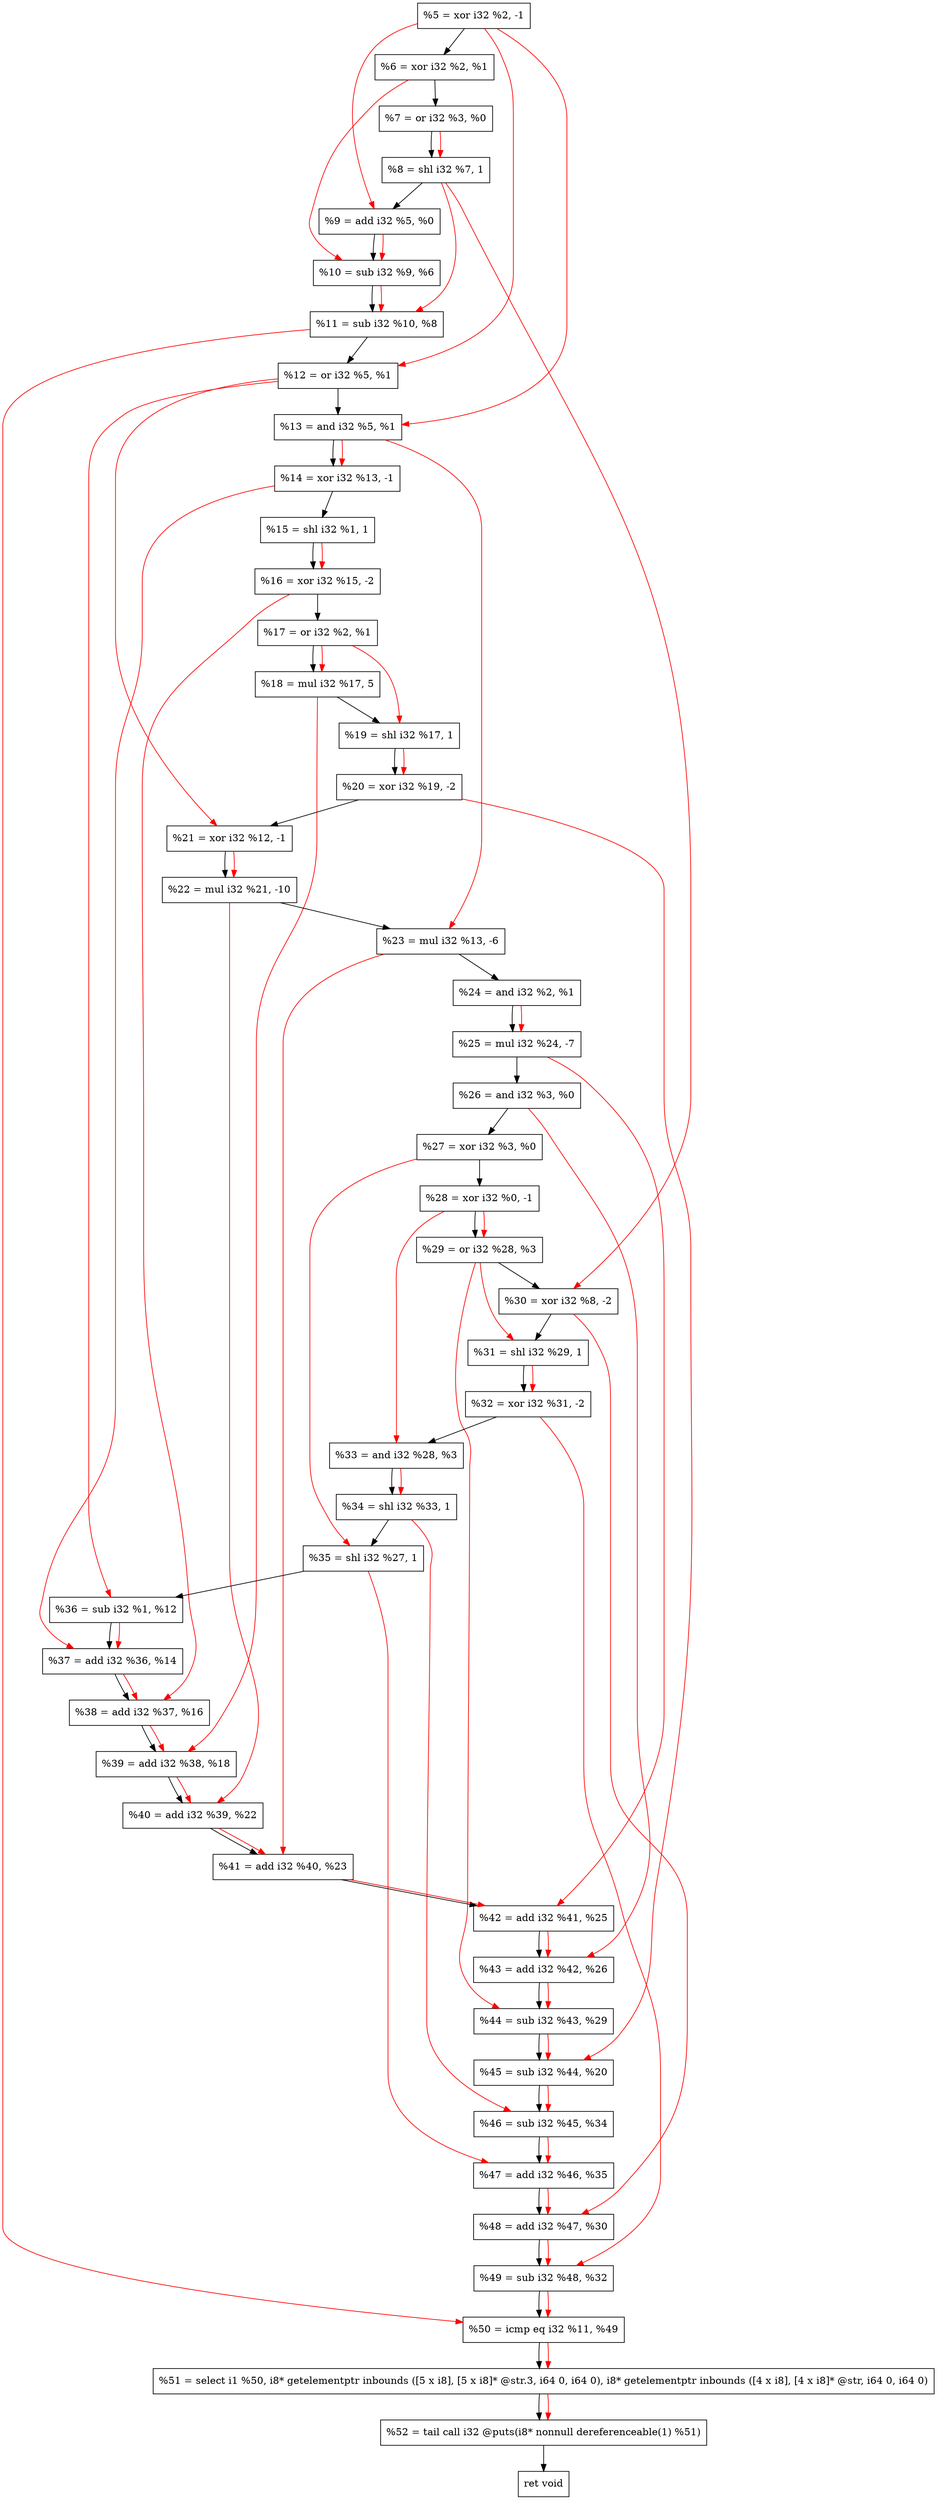 digraph "DFG for'crackme' function" {
	Node0x52fd30[shape=record, label="  %5 = xor i32 %2, -1"];
	Node0x52fda0[shape=record, label="  %6 = xor i32 %2, %1"];
	Node0x52fe10[shape=record, label="  %7 = or i32 %3, %0"];
	Node0x52feb0[shape=record, label="  %8 = shl i32 %7, 1"];
	Node0x52ff20[shape=record, label="  %9 = add i32 %5, %0"];
	Node0x52ff90[shape=record, label="  %10 = sub i32 %9, %6"];
	Node0x530000[shape=record, label="  %11 = sub i32 %10, %8"];
	Node0x530070[shape=record, label="  %12 = or i32 %5, %1"];
	Node0x5300e0[shape=record, label="  %13 = and i32 %5, %1"];
	Node0x530150[shape=record, label="  %14 = xor i32 %13, -1"];
	Node0x5301c0[shape=record, label="  %15 = shl i32 %1, 1"];
	Node0x530260[shape=record, label="  %16 = xor i32 %15, -2"];
	Node0x5302d0[shape=record, label="  %17 = or i32 %2, %1"];
	Node0x530370[shape=record, label="  %18 = mul i32 %17, 5"];
	Node0x5303e0[shape=record, label="  %19 = shl i32 %17, 1"];
	Node0x530450[shape=record, label="  %20 = xor i32 %19, -2"];
	Node0x5304c0[shape=record, label="  %21 = xor i32 %12, -1"];
	Node0x530560[shape=record, label="  %22 = mul i32 %21, -10"];
	Node0x530600[shape=record, label="  %23 = mul i32 %13, -6"];
	Node0x530670[shape=record, label="  %24 = and i32 %2, %1"];
	Node0x530710[shape=record, label="  %25 = mul i32 %24, -7"];
	Node0x530780[shape=record, label="  %26 = and i32 %3, %0"];
	Node0x5307f0[shape=record, label="  %27 = xor i32 %3, %0"];
	Node0x530860[shape=record, label="  %28 = xor i32 %0, -1"];
	Node0x5308d0[shape=record, label="  %29 = or i32 %28, %3"];
	Node0x530940[shape=record, label="  %30 = xor i32 %8, -2"];
	Node0x5309b0[shape=record, label="  %31 = shl i32 %29, 1"];
	Node0x530a20[shape=record, label="  %32 = xor i32 %31, -2"];
	Node0x530ca0[shape=record, label="  %33 = and i32 %28, %3"];
	Node0x530d10[shape=record, label="  %34 = shl i32 %33, 1"];
	Node0x530d80[shape=record, label="  %35 = shl i32 %27, 1"];
	Node0x530df0[shape=record, label="  %36 = sub i32 %1, %12"];
	Node0x530e60[shape=record, label="  %37 = add i32 %36, %14"];
	Node0x530ed0[shape=record, label="  %38 = add i32 %37, %16"];
	Node0x530f40[shape=record, label="  %39 = add i32 %38, %18"];
	Node0x530fb0[shape=record, label="  %40 = add i32 %39, %22"];
	Node0x531020[shape=record, label="  %41 = add i32 %40, %23"];
	Node0x531090[shape=record, label="  %42 = add i32 %41, %25"];
	Node0x531100[shape=record, label="  %43 = add i32 %42, %26"];
	Node0x531170[shape=record, label="  %44 = sub i32 %43, %29"];
	Node0x5311e0[shape=record, label="  %45 = sub i32 %44, %20"];
	Node0x531250[shape=record, label="  %46 = sub i32 %45, %34"];
	Node0x5312c0[shape=record, label="  %47 = add i32 %46, %35"];
	Node0x531330[shape=record, label="  %48 = add i32 %47, %30"];
	Node0x5313a0[shape=record, label="  %49 = sub i32 %48, %32"];
	Node0x531410[shape=record, label="  %50 = icmp eq i32 %11, %49"];
	Node0x4d0268[shape=record, label="  %51 = select i1 %50, i8* getelementptr inbounds ([5 x i8], [5 x i8]* @str.3, i64 0, i64 0), i8* getelementptr inbounds ([4 x i8], [4 x i8]* @str, i64 0, i64 0)"];
	Node0x5318b0[shape=record, label="  %52 = tail call i32 @puts(i8* nonnull dereferenceable(1) %51)"];
	Node0x531900[shape=record, label="  ret void"];
	Node0x52fd30 -> Node0x52fda0;
	Node0x52fda0 -> Node0x52fe10;
	Node0x52fe10 -> Node0x52feb0;
	Node0x52feb0 -> Node0x52ff20;
	Node0x52ff20 -> Node0x52ff90;
	Node0x52ff90 -> Node0x530000;
	Node0x530000 -> Node0x530070;
	Node0x530070 -> Node0x5300e0;
	Node0x5300e0 -> Node0x530150;
	Node0x530150 -> Node0x5301c0;
	Node0x5301c0 -> Node0x530260;
	Node0x530260 -> Node0x5302d0;
	Node0x5302d0 -> Node0x530370;
	Node0x530370 -> Node0x5303e0;
	Node0x5303e0 -> Node0x530450;
	Node0x530450 -> Node0x5304c0;
	Node0x5304c0 -> Node0x530560;
	Node0x530560 -> Node0x530600;
	Node0x530600 -> Node0x530670;
	Node0x530670 -> Node0x530710;
	Node0x530710 -> Node0x530780;
	Node0x530780 -> Node0x5307f0;
	Node0x5307f0 -> Node0x530860;
	Node0x530860 -> Node0x5308d0;
	Node0x5308d0 -> Node0x530940;
	Node0x530940 -> Node0x5309b0;
	Node0x5309b0 -> Node0x530a20;
	Node0x530a20 -> Node0x530ca0;
	Node0x530ca0 -> Node0x530d10;
	Node0x530d10 -> Node0x530d80;
	Node0x530d80 -> Node0x530df0;
	Node0x530df0 -> Node0x530e60;
	Node0x530e60 -> Node0x530ed0;
	Node0x530ed0 -> Node0x530f40;
	Node0x530f40 -> Node0x530fb0;
	Node0x530fb0 -> Node0x531020;
	Node0x531020 -> Node0x531090;
	Node0x531090 -> Node0x531100;
	Node0x531100 -> Node0x531170;
	Node0x531170 -> Node0x5311e0;
	Node0x5311e0 -> Node0x531250;
	Node0x531250 -> Node0x5312c0;
	Node0x5312c0 -> Node0x531330;
	Node0x531330 -> Node0x5313a0;
	Node0x5313a0 -> Node0x531410;
	Node0x531410 -> Node0x4d0268;
	Node0x4d0268 -> Node0x5318b0;
	Node0x5318b0 -> Node0x531900;
edge [color=red]
	Node0x52fe10 -> Node0x52feb0;
	Node0x52fd30 -> Node0x52ff20;
	Node0x52ff20 -> Node0x52ff90;
	Node0x52fda0 -> Node0x52ff90;
	Node0x52ff90 -> Node0x530000;
	Node0x52feb0 -> Node0x530000;
	Node0x52fd30 -> Node0x530070;
	Node0x52fd30 -> Node0x5300e0;
	Node0x5300e0 -> Node0x530150;
	Node0x5301c0 -> Node0x530260;
	Node0x5302d0 -> Node0x530370;
	Node0x5302d0 -> Node0x5303e0;
	Node0x5303e0 -> Node0x530450;
	Node0x530070 -> Node0x5304c0;
	Node0x5304c0 -> Node0x530560;
	Node0x5300e0 -> Node0x530600;
	Node0x530670 -> Node0x530710;
	Node0x530860 -> Node0x5308d0;
	Node0x52feb0 -> Node0x530940;
	Node0x5308d0 -> Node0x5309b0;
	Node0x5309b0 -> Node0x530a20;
	Node0x530860 -> Node0x530ca0;
	Node0x530ca0 -> Node0x530d10;
	Node0x5307f0 -> Node0x530d80;
	Node0x530070 -> Node0x530df0;
	Node0x530df0 -> Node0x530e60;
	Node0x530150 -> Node0x530e60;
	Node0x530e60 -> Node0x530ed0;
	Node0x530260 -> Node0x530ed0;
	Node0x530ed0 -> Node0x530f40;
	Node0x530370 -> Node0x530f40;
	Node0x530f40 -> Node0x530fb0;
	Node0x530560 -> Node0x530fb0;
	Node0x530fb0 -> Node0x531020;
	Node0x530600 -> Node0x531020;
	Node0x531020 -> Node0x531090;
	Node0x530710 -> Node0x531090;
	Node0x531090 -> Node0x531100;
	Node0x530780 -> Node0x531100;
	Node0x531100 -> Node0x531170;
	Node0x5308d0 -> Node0x531170;
	Node0x531170 -> Node0x5311e0;
	Node0x530450 -> Node0x5311e0;
	Node0x5311e0 -> Node0x531250;
	Node0x530d10 -> Node0x531250;
	Node0x531250 -> Node0x5312c0;
	Node0x530d80 -> Node0x5312c0;
	Node0x5312c0 -> Node0x531330;
	Node0x530940 -> Node0x531330;
	Node0x531330 -> Node0x5313a0;
	Node0x530a20 -> Node0x5313a0;
	Node0x530000 -> Node0x531410;
	Node0x5313a0 -> Node0x531410;
	Node0x531410 -> Node0x4d0268;
	Node0x4d0268 -> Node0x5318b0;
}
